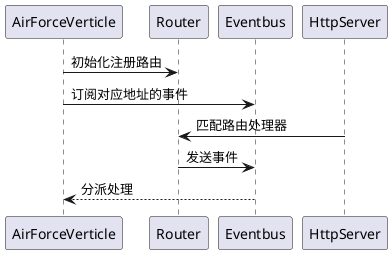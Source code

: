 @startuml

AirForceVerticle -> Router: 初始化注册路由
AirForceVerticle -> Eventbus : 订阅对应地址的事件
HttpServer -> Router : 匹配路由处理器
Router -> Eventbus : 发送事件
Eventbus --> AirForceVerticle : 分派处理



@enduml
